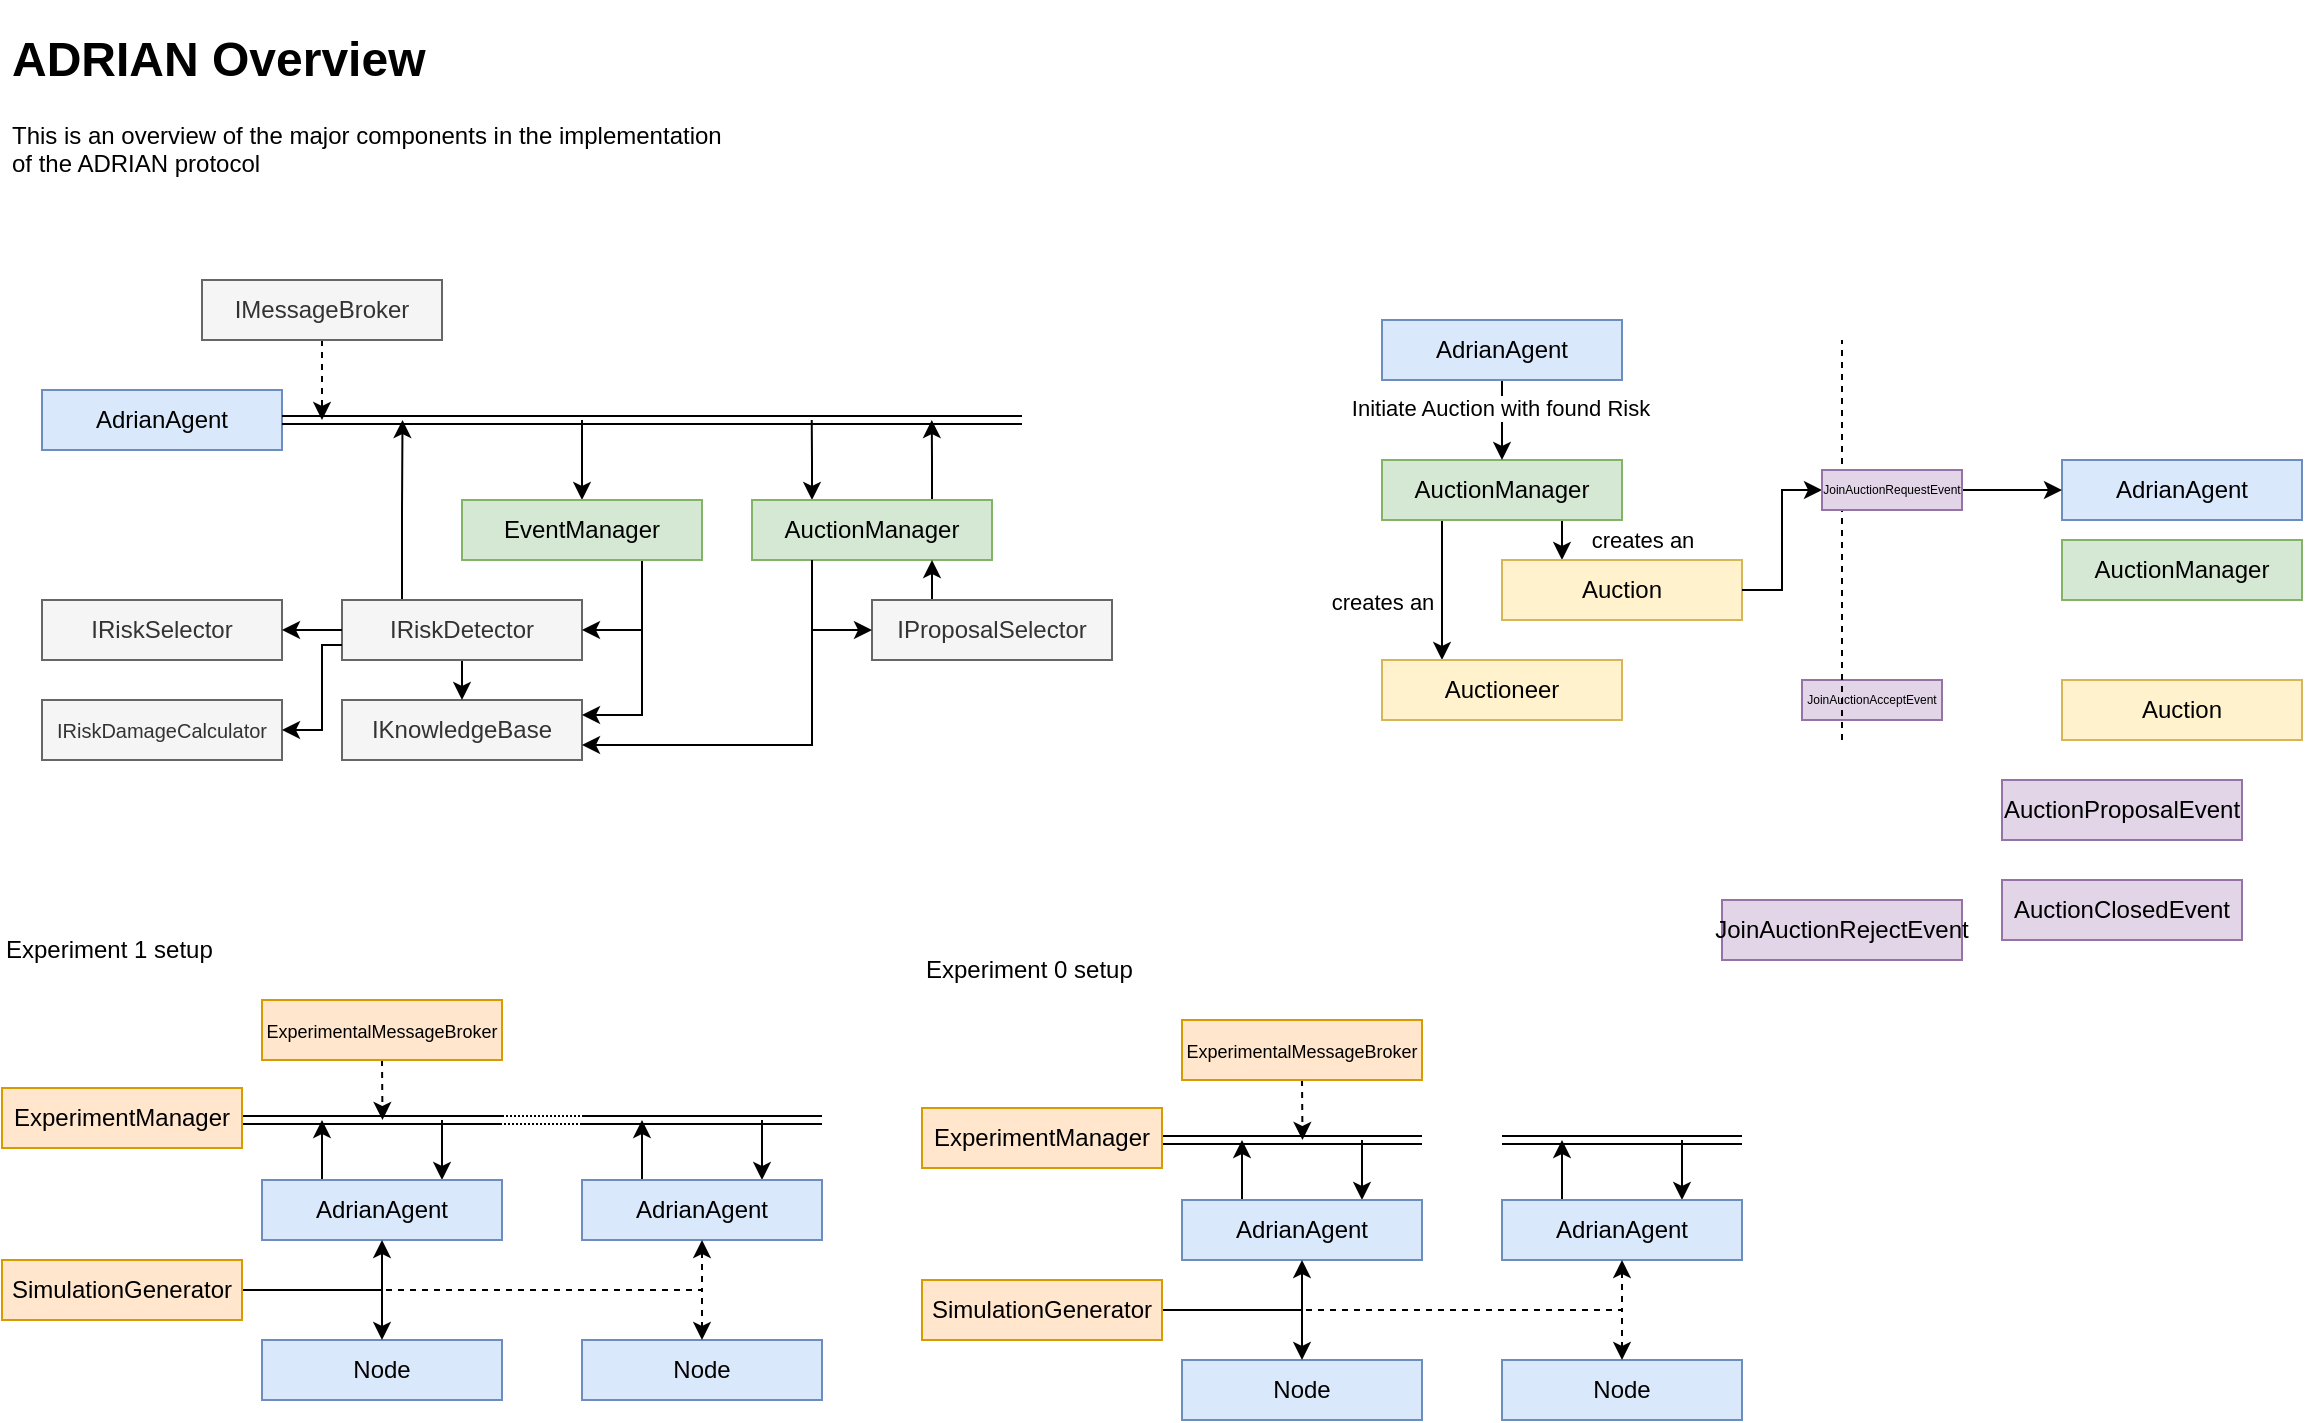 <mxfile>
    <diagram name="Page-1" id="Gol18CrdKQJvO39N68YI">
        <mxGraphModel dx="538" dy="465" grid="1" gridSize="10" guides="1" tooltips="1" connect="1" arrows="1" fold="1" page="1" pageScale="1" pageWidth="850" pageHeight="1100" math="0" shadow="0">
            <root>
                <mxCell id="0"/>
                <mxCell id="1" parent="0"/>
                <mxCell id="IMenc4EF1ARvQ40xkbrU-1" value="&lt;h1&gt;ADRIAN Overview&lt;/h1&gt;&lt;p&gt;This is an overview of the major components in the implementation of the ADRIAN protocol&amp;nbsp;&lt;/p&gt;" style="text;html=1;strokeColor=none;fillColor=none;spacing=5;spacingTop=-20;whiteSpace=wrap;overflow=hidden;rounded=0;" parent="1" vertex="1">
                    <mxGeometry x="40" y="40" width="370" height="120" as="geometry"/>
                </mxCell>
                <mxCell id="IMenc4EF1ARvQ40xkbrU-45" value="" style="group" parent="1" vertex="1" connectable="0">
                    <mxGeometry x="60" y="170" width="535" height="240" as="geometry"/>
                </mxCell>
                <mxCell id="IMenc4EF1ARvQ40xkbrU-3" value="AdrianAgent" style="rounded=0;whiteSpace=wrap;html=1;fillColor=#dae8fc;strokeColor=#6c8ebf;" parent="IMenc4EF1ARvQ40xkbrU-45" vertex="1">
                    <mxGeometry y="55" width="120" height="30" as="geometry"/>
                </mxCell>
                <mxCell id="IMenc4EF1ARvQ40xkbrU-20" style="edgeStyle=orthogonalEdgeStyle;rounded=0;orthogonalLoop=1;jettySize=auto;html=1;exitX=0.5;exitY=1;exitDx=0;exitDy=0;dashed=1;" parent="IMenc4EF1ARvQ40xkbrU-45" source="IMenc4EF1ARvQ40xkbrU-4" edge="1">
                    <mxGeometry relative="1" as="geometry">
                        <mxPoint x="140" y="70" as="targetPoint"/>
                    </mxGeometry>
                </mxCell>
                <mxCell id="IMenc4EF1ARvQ40xkbrU-4" value="IMessageBroker" style="rounded=0;whiteSpace=wrap;html=1;fillColor=#f5f5f5;strokeColor=#666666;fontColor=#333333;" parent="IMenc4EF1ARvQ40xkbrU-45" vertex="1">
                    <mxGeometry x="80" width="120" height="30" as="geometry"/>
                </mxCell>
                <mxCell id="IMenc4EF1ARvQ40xkbrU-76" style="edgeStyle=orthogonalEdgeStyle;rounded=0;orthogonalLoop=1;jettySize=auto;html=1;exitX=0.25;exitY=0;exitDx=0;exitDy=0;startArrow=classic;startFill=1;endArrow=none;endFill=0;" parent="IMenc4EF1ARvQ40xkbrU-45" source="IMenc4EF1ARvQ40xkbrU-7" edge="1">
                    <mxGeometry relative="1" as="geometry">
                        <mxPoint x="384.872" y="70" as="targetPoint"/>
                    </mxGeometry>
                </mxCell>
                <mxCell id="IMenc4EF1ARvQ40xkbrU-77" style="edgeStyle=orthogonalEdgeStyle;rounded=0;orthogonalLoop=1;jettySize=auto;html=1;exitX=0.75;exitY=0;exitDx=0;exitDy=0;" parent="IMenc4EF1ARvQ40xkbrU-45" source="IMenc4EF1ARvQ40xkbrU-7" edge="1">
                    <mxGeometry relative="1" as="geometry">
                        <mxPoint x="444.872" y="70" as="targetPoint"/>
                    </mxGeometry>
                </mxCell>
                <mxCell id="IMenc4EF1ARvQ40xkbrU-7" value="AuctionManager" style="rounded=0;whiteSpace=wrap;html=1;fillColor=#d5e8d4;strokeColor=#82b366;" parent="IMenc4EF1ARvQ40xkbrU-45" vertex="1">
                    <mxGeometry x="355" y="110" width="120" height="30" as="geometry"/>
                </mxCell>
                <mxCell id="IMenc4EF1ARvQ40xkbrU-8" value="IKnowledgeBase" style="rounded=0;whiteSpace=wrap;html=1;fillColor=#f5f5f5;strokeColor=#666666;fontColor=#333333;" parent="IMenc4EF1ARvQ40xkbrU-45" vertex="1">
                    <mxGeometry x="150" y="210" width="120" height="30" as="geometry"/>
                </mxCell>
                <mxCell id="IMenc4EF1ARvQ40xkbrU-33" style="edgeStyle=orthogonalEdgeStyle;rounded=0;orthogonalLoop=1;jettySize=auto;html=1;exitX=0.25;exitY=1;exitDx=0;exitDy=0;entryX=1;entryY=0.75;entryDx=0;entryDy=0;" parent="IMenc4EF1ARvQ40xkbrU-45" source="IMenc4EF1ARvQ40xkbrU-7" target="IMenc4EF1ARvQ40xkbrU-8" edge="1">
                    <mxGeometry relative="1" as="geometry"/>
                </mxCell>
                <mxCell id="IMenc4EF1ARvQ40xkbrU-36" style="edgeStyle=orthogonalEdgeStyle;rounded=0;orthogonalLoop=1;jettySize=auto;html=1;exitX=0.25;exitY=0;exitDx=0;exitDy=0;entryX=0.75;entryY=1;entryDx=0;entryDy=0;" parent="IMenc4EF1ARvQ40xkbrU-45" source="IMenc4EF1ARvQ40xkbrU-9" target="IMenc4EF1ARvQ40xkbrU-7" edge="1">
                    <mxGeometry relative="1" as="geometry"/>
                </mxCell>
                <mxCell id="IMenc4EF1ARvQ40xkbrU-9" value="IProposalSelector" style="rounded=0;whiteSpace=wrap;html=1;fillColor=#f5f5f5;strokeColor=#666666;fontColor=#333333;" parent="IMenc4EF1ARvQ40xkbrU-45" vertex="1">
                    <mxGeometry x="415" y="160" width="120" height="30" as="geometry"/>
                </mxCell>
                <mxCell id="IMenc4EF1ARvQ40xkbrU-35" style="edgeStyle=orthogonalEdgeStyle;rounded=0;orthogonalLoop=1;jettySize=auto;html=1;exitX=0.25;exitY=1;exitDx=0;exitDy=0;entryX=0;entryY=0.5;entryDx=0;entryDy=0;" parent="IMenc4EF1ARvQ40xkbrU-45" source="IMenc4EF1ARvQ40xkbrU-7" target="IMenc4EF1ARvQ40xkbrU-9" edge="1">
                    <mxGeometry relative="1" as="geometry"/>
                </mxCell>
                <mxCell id="IMenc4EF1ARvQ40xkbrU-31" style="edgeStyle=orthogonalEdgeStyle;rounded=0;orthogonalLoop=1;jettySize=auto;html=1;exitX=0.5;exitY=1;exitDx=0;exitDy=0;entryX=0.5;entryY=0;entryDx=0;entryDy=0;" parent="IMenc4EF1ARvQ40xkbrU-45" source="IMenc4EF1ARvQ40xkbrU-10" target="IMenc4EF1ARvQ40xkbrU-8" edge="1">
                    <mxGeometry relative="1" as="geometry"/>
                </mxCell>
                <mxCell id="IMenc4EF1ARvQ40xkbrU-75" style="edgeStyle=orthogonalEdgeStyle;rounded=0;orthogonalLoop=1;jettySize=auto;html=1;exitX=0.25;exitY=0;exitDx=0;exitDy=0;" parent="IMenc4EF1ARvQ40xkbrU-45" source="IMenc4EF1ARvQ40xkbrU-10" edge="1">
                    <mxGeometry relative="1" as="geometry">
                        <mxPoint x="180.256" y="70" as="targetPoint"/>
                    </mxGeometry>
                </mxCell>
                <mxCell id="IMenc4EF1ARvQ40xkbrU-10" value="IRiskDetector" style="rounded=0;whiteSpace=wrap;html=1;fillColor=#f5f5f5;strokeColor=#666666;fontColor=#333333;" parent="IMenc4EF1ARvQ40xkbrU-45" vertex="1">
                    <mxGeometry x="150" y="160" width="120" height="30" as="geometry"/>
                </mxCell>
                <mxCell id="IMenc4EF1ARvQ40xkbrU-26" style="edgeStyle=orthogonalEdgeStyle;rounded=0;orthogonalLoop=1;jettySize=auto;html=1;exitX=0.5;exitY=0;exitDx=0;exitDy=0;endArrow=none;endFill=0;startArrow=classic;startFill=1;" parent="IMenc4EF1ARvQ40xkbrU-45" source="IMenc4EF1ARvQ40xkbrU-18" edge="1">
                    <mxGeometry relative="1" as="geometry">
                        <mxPoint x="270" y="70" as="targetPoint"/>
                    </mxGeometry>
                </mxCell>
                <mxCell id="IMenc4EF1ARvQ40xkbrU-29" style="edgeStyle=orthogonalEdgeStyle;rounded=0;orthogonalLoop=1;jettySize=auto;html=1;exitX=0.75;exitY=1;exitDx=0;exitDy=0;entryX=1;entryY=0.5;entryDx=0;entryDy=0;" parent="IMenc4EF1ARvQ40xkbrU-45" source="IMenc4EF1ARvQ40xkbrU-18" target="IMenc4EF1ARvQ40xkbrU-10" edge="1">
                    <mxGeometry relative="1" as="geometry"/>
                </mxCell>
                <mxCell id="IMenc4EF1ARvQ40xkbrU-30" style="edgeStyle=orthogonalEdgeStyle;rounded=0;orthogonalLoop=1;jettySize=auto;html=1;exitX=0.75;exitY=1;exitDx=0;exitDy=0;entryX=1;entryY=0.25;entryDx=0;entryDy=0;" parent="IMenc4EF1ARvQ40xkbrU-45" source="IMenc4EF1ARvQ40xkbrU-18" target="IMenc4EF1ARvQ40xkbrU-8" edge="1">
                    <mxGeometry relative="1" as="geometry"/>
                </mxCell>
                <mxCell id="IMenc4EF1ARvQ40xkbrU-18" value="EventManager" style="rounded=0;whiteSpace=wrap;html=1;fillColor=#d5e8d4;strokeColor=#82b366;" parent="IMenc4EF1ARvQ40xkbrU-45" vertex="1">
                    <mxGeometry x="210" y="110" width="120" height="30" as="geometry"/>
                </mxCell>
                <mxCell id="IMenc4EF1ARvQ40xkbrU-25" value="" style="endArrow=none;html=1;rounded=0;shape=link;" parent="IMenc4EF1ARvQ40xkbrU-45" edge="1">
                    <mxGeometry width="50" height="50" relative="1" as="geometry">
                        <mxPoint x="120" y="70" as="sourcePoint"/>
                        <mxPoint x="490" y="70" as="targetPoint"/>
                    </mxGeometry>
                </mxCell>
                <mxCell id="IMenc4EF1ARvQ40xkbrU-37" value="IRiskSelector" style="rounded=0;whiteSpace=wrap;html=1;fillColor=#f5f5f5;strokeColor=#666666;fontColor=#333333;" parent="IMenc4EF1ARvQ40xkbrU-45" vertex="1">
                    <mxGeometry y="160" width="120" height="30" as="geometry"/>
                </mxCell>
                <mxCell id="IMenc4EF1ARvQ40xkbrU-44" style="edgeStyle=orthogonalEdgeStyle;rounded=0;orthogonalLoop=1;jettySize=auto;html=1;exitX=0;exitY=0.5;exitDx=0;exitDy=0;entryX=1;entryY=0.5;entryDx=0;entryDy=0;" parent="IMenc4EF1ARvQ40xkbrU-45" source="IMenc4EF1ARvQ40xkbrU-10" target="IMenc4EF1ARvQ40xkbrU-37" edge="1">
                    <mxGeometry relative="1" as="geometry"/>
                </mxCell>
                <mxCell id="IMenc4EF1ARvQ40xkbrU-41" value="&lt;font style=&quot;font-size: 10px;&quot;&gt;IRiskDamageCalculator&lt;/font&gt;" style="rounded=0;whiteSpace=wrap;html=1;fillColor=#f5f5f5;strokeColor=#666666;fontColor=#333333;" parent="IMenc4EF1ARvQ40xkbrU-45" vertex="1">
                    <mxGeometry y="210" width="120" height="30" as="geometry"/>
                </mxCell>
                <mxCell id="IMenc4EF1ARvQ40xkbrU-43" style="edgeStyle=orthogonalEdgeStyle;rounded=0;orthogonalLoop=1;jettySize=auto;html=1;exitX=0;exitY=0.75;exitDx=0;exitDy=0;entryX=1;entryY=0.5;entryDx=0;entryDy=0;" parent="IMenc4EF1ARvQ40xkbrU-45" source="IMenc4EF1ARvQ40xkbrU-10" target="IMenc4EF1ARvQ40xkbrU-41" edge="1">
                    <mxGeometry relative="1" as="geometry">
                        <Array as="points">
                            <mxPoint x="140" y="183"/>
                            <mxPoint x="140" y="225"/>
                        </Array>
                    </mxGeometry>
                </mxCell>
                <mxCell id="IMenc4EF1ARvQ40xkbrU-74" value="" style="group" parent="1" vertex="1" connectable="0">
                    <mxGeometry x="40" y="490" width="410" height="240" as="geometry"/>
                </mxCell>
                <mxCell id="IMenc4EF1ARvQ40xkbrU-51" style="edgeStyle=orthogonalEdgeStyle;rounded=0;orthogonalLoop=1;jettySize=auto;html=1;exitX=0.25;exitY=0;exitDx=0;exitDy=0;" parent="IMenc4EF1ARvQ40xkbrU-74" source="IMenc4EF1ARvQ40xkbrU-46" edge="1">
                    <mxGeometry relative="1" as="geometry">
                        <mxPoint x="160" y="100" as="targetPoint"/>
                    </mxGeometry>
                </mxCell>
                <mxCell id="IMenc4EF1ARvQ40xkbrU-52" style="edgeStyle=orthogonalEdgeStyle;rounded=0;orthogonalLoop=1;jettySize=auto;html=1;exitX=0.75;exitY=0;exitDx=0;exitDy=0;startArrow=classic;startFill=1;endArrow=none;endFill=0;" parent="IMenc4EF1ARvQ40xkbrU-74" source="IMenc4EF1ARvQ40xkbrU-46" edge="1">
                    <mxGeometry relative="1" as="geometry">
                        <mxPoint x="220" y="100" as="targetPoint"/>
                    </mxGeometry>
                </mxCell>
                <mxCell id="IMenc4EF1ARvQ40xkbrU-46" value="AdrianAgent" style="rounded=0;whiteSpace=wrap;html=1;fillColor=#dae8fc;strokeColor=#6c8ebf;" parent="IMenc4EF1ARvQ40xkbrU-74" vertex="1">
                    <mxGeometry x="130" y="130" width="120" height="30" as="geometry"/>
                </mxCell>
                <mxCell id="IMenc4EF1ARvQ40xkbrU-47" value="" style="endArrow=none;html=1;rounded=0;shape=link;" parent="IMenc4EF1ARvQ40xkbrU-74" edge="1">
                    <mxGeometry width="50" height="50" relative="1" as="geometry">
                        <mxPoint x="120" y="100" as="sourcePoint"/>
                        <mxPoint x="250" y="100" as="targetPoint"/>
                    </mxGeometry>
                </mxCell>
                <mxCell id="IMenc4EF1ARvQ40xkbrU-53" style="edgeStyle=orthogonalEdgeStyle;rounded=0;orthogonalLoop=1;jettySize=auto;html=1;exitX=0.25;exitY=0;exitDx=0;exitDy=0;" parent="IMenc4EF1ARvQ40xkbrU-74" source="IMenc4EF1ARvQ40xkbrU-48" edge="1">
                    <mxGeometry relative="1" as="geometry">
                        <mxPoint x="320" y="100" as="targetPoint"/>
                    </mxGeometry>
                </mxCell>
                <mxCell id="IMenc4EF1ARvQ40xkbrU-54" style="edgeStyle=orthogonalEdgeStyle;rounded=0;orthogonalLoop=1;jettySize=auto;html=1;exitX=0.75;exitY=0;exitDx=0;exitDy=0;startArrow=classic;startFill=1;endArrow=none;endFill=0;" parent="IMenc4EF1ARvQ40xkbrU-74" source="IMenc4EF1ARvQ40xkbrU-48" edge="1">
                    <mxGeometry relative="1" as="geometry">
                        <mxPoint x="380" y="100" as="targetPoint"/>
                    </mxGeometry>
                </mxCell>
                <mxCell id="IMenc4EF1ARvQ40xkbrU-48" value="AdrianAgent" style="rounded=0;whiteSpace=wrap;html=1;fillColor=#dae8fc;strokeColor=#6c8ebf;" parent="IMenc4EF1ARvQ40xkbrU-74" vertex="1">
                    <mxGeometry x="290" y="130" width="120" height="30" as="geometry"/>
                </mxCell>
                <mxCell id="IMenc4EF1ARvQ40xkbrU-57" value="Experiment 1 setup" style="text;html=1;strokeColor=none;fillColor=none;align=left;verticalAlign=middle;whiteSpace=wrap;rounded=0;" parent="IMenc4EF1ARvQ40xkbrU-74" vertex="1">
                    <mxGeometry width="150" height="30" as="geometry"/>
                </mxCell>
                <mxCell id="IMenc4EF1ARvQ40xkbrU-59" style="edgeStyle=orthogonalEdgeStyle;rounded=0;orthogonalLoop=1;jettySize=auto;html=1;exitX=0.5;exitY=1;exitDx=0;exitDy=0;dashed=1;" parent="IMenc4EF1ARvQ40xkbrU-74" source="IMenc4EF1ARvQ40xkbrU-58" edge="1">
                    <mxGeometry relative="1" as="geometry">
                        <mxPoint x="190.256" y="100" as="targetPoint"/>
                    </mxGeometry>
                </mxCell>
                <mxCell id="IMenc4EF1ARvQ40xkbrU-58" value="&lt;font style=&quot;font-size: 9px;&quot;&gt;ExperimentalMessageBroker&lt;/font&gt;" style="rounded=0;whiteSpace=wrap;html=1;fillColor=#ffe6cc;strokeColor=#d79b00;" parent="IMenc4EF1ARvQ40xkbrU-74" vertex="1">
                    <mxGeometry x="130" y="40" width="120" height="30" as="geometry"/>
                </mxCell>
                <mxCell id="IMenc4EF1ARvQ40xkbrU-60" value="Node" style="rounded=0;whiteSpace=wrap;html=1;fillColor=#dae8fc;strokeColor=#6c8ebf;" parent="IMenc4EF1ARvQ40xkbrU-74" vertex="1">
                    <mxGeometry x="130" y="210" width="120" height="30" as="geometry"/>
                </mxCell>
                <mxCell id="IMenc4EF1ARvQ40xkbrU-61" value="Node" style="rounded=0;whiteSpace=wrap;html=1;fillColor=#dae8fc;strokeColor=#6c8ebf;" parent="IMenc4EF1ARvQ40xkbrU-74" vertex="1">
                    <mxGeometry x="290" y="210" width="120" height="30" as="geometry"/>
                </mxCell>
                <mxCell id="IMenc4EF1ARvQ40xkbrU-65" value="ExperimentManager" style="rounded=0;whiteSpace=wrap;html=1;fillColor=#ffe6cc;strokeColor=#d79b00;" parent="IMenc4EF1ARvQ40xkbrU-74" vertex="1">
                    <mxGeometry y="84" width="120" height="30" as="geometry"/>
                </mxCell>
                <mxCell id="IMenc4EF1ARvQ40xkbrU-67" style="edgeStyle=orthogonalEdgeStyle;rounded=0;orthogonalLoop=1;jettySize=auto;html=1;exitX=1;exitY=0.5;exitDx=0;exitDy=0;entryX=0.5;entryY=1;entryDx=0;entryDy=0;dashed=1;" parent="IMenc4EF1ARvQ40xkbrU-74" source="IMenc4EF1ARvQ40xkbrU-66" target="IMenc4EF1ARvQ40xkbrU-48" edge="1">
                    <mxGeometry relative="1" as="geometry">
                        <mxPoint x="490" y="174.923" as="targetPoint"/>
                    </mxGeometry>
                </mxCell>
                <mxCell id="IMenc4EF1ARvQ40xkbrU-68" style="edgeStyle=orthogonalEdgeStyle;rounded=0;orthogonalLoop=1;jettySize=auto;html=1;exitX=1;exitY=0.5;exitDx=0;exitDy=0;entryX=0.5;entryY=0;entryDx=0;entryDy=0;" parent="IMenc4EF1ARvQ40xkbrU-74" source="IMenc4EF1ARvQ40xkbrU-66" target="IMenc4EF1ARvQ40xkbrU-60" edge="1">
                    <mxGeometry relative="1" as="geometry"/>
                </mxCell>
                <mxCell id="IMenc4EF1ARvQ40xkbrU-69" style="edgeStyle=orthogonalEdgeStyle;rounded=0;orthogonalLoop=1;jettySize=auto;html=1;exitX=1;exitY=0.5;exitDx=0;exitDy=0;entryX=0.5;entryY=1;entryDx=0;entryDy=0;" parent="IMenc4EF1ARvQ40xkbrU-74" source="IMenc4EF1ARvQ40xkbrU-66" target="IMenc4EF1ARvQ40xkbrU-46" edge="1">
                    <mxGeometry relative="1" as="geometry"/>
                </mxCell>
                <mxCell id="IMenc4EF1ARvQ40xkbrU-70" style="edgeStyle=orthogonalEdgeStyle;rounded=0;orthogonalLoop=1;jettySize=auto;html=1;exitX=1;exitY=0.5;exitDx=0;exitDy=0;entryX=0.5;entryY=0;entryDx=0;entryDy=0;dashed=1;" parent="IMenc4EF1ARvQ40xkbrU-74" source="IMenc4EF1ARvQ40xkbrU-66" target="IMenc4EF1ARvQ40xkbrU-61" edge="1">
                    <mxGeometry relative="1" as="geometry">
                        <mxPoint x="480" y="200" as="targetPoint"/>
                    </mxGeometry>
                </mxCell>
                <mxCell id="IMenc4EF1ARvQ40xkbrU-66" value="SimulationGenerator" style="rounded=0;whiteSpace=wrap;html=1;fillColor=#ffe6cc;strokeColor=#d79b00;" parent="IMenc4EF1ARvQ40xkbrU-74" vertex="1">
                    <mxGeometry y="170" width="120" height="30" as="geometry"/>
                </mxCell>
                <mxCell id="IMenc4EF1ARvQ40xkbrU-71" value="" style="endArrow=none;html=1;rounded=0;shape=link;" parent="IMenc4EF1ARvQ40xkbrU-74" edge="1">
                    <mxGeometry width="50" height="50" relative="1" as="geometry">
                        <mxPoint x="290" y="100" as="sourcePoint"/>
                        <mxPoint x="410" y="100" as="targetPoint"/>
                    </mxGeometry>
                </mxCell>
                <mxCell id="IMenc4EF1ARvQ40xkbrU-72" value="" style="endArrow=none;html=1;rounded=0;shape=link;dashed=1;dashPattern=1 1;strokeColor=default;" parent="IMenc4EF1ARvQ40xkbrU-74" edge="1">
                    <mxGeometry width="50" height="50" relative="1" as="geometry">
                        <mxPoint x="250" y="100" as="sourcePoint"/>
                        <mxPoint x="290" y="100" as="targetPoint"/>
                    </mxGeometry>
                </mxCell>
                <mxCell id="IMenc4EF1ARvQ40xkbrU-99" value="creates an" style="edgeStyle=orthogonalEdgeStyle;rounded=0;orthogonalLoop=1;jettySize=auto;html=1;exitX=0.75;exitY=1;exitDx=0;exitDy=0;entryX=0.25;entryY=0;entryDx=0;entryDy=0;" parent="1" source="IMenc4EF1ARvQ40xkbrU-78" target="IMenc4EF1ARvQ40xkbrU-98" edge="1">
                    <mxGeometry y="40" relative="1" as="geometry">
                        <mxPoint as="offset"/>
                    </mxGeometry>
                </mxCell>
                <mxCell id="IMenc4EF1ARvQ40xkbrU-100" style="edgeStyle=orthogonalEdgeStyle;rounded=0;orthogonalLoop=1;jettySize=auto;html=1;exitX=0.25;exitY=1;exitDx=0;exitDy=0;entryX=0.25;entryY=0;entryDx=0;entryDy=0;" parent="1" source="IMenc4EF1ARvQ40xkbrU-78" target="IMenc4EF1ARvQ40xkbrU-79" edge="1">
                    <mxGeometry relative="1" as="geometry"/>
                </mxCell>
                <mxCell id="IMenc4EF1ARvQ40xkbrU-102" value="creates an" style="edgeLabel;html=1;align=center;verticalAlign=middle;resizable=0;points=[];" parent="IMenc4EF1ARvQ40xkbrU-100" vertex="1" connectable="0">
                    <mxGeometry x="0.013" y="-2" relative="1" as="geometry">
                        <mxPoint x="-28" y="5" as="offset"/>
                    </mxGeometry>
                </mxCell>
                <mxCell id="IMenc4EF1ARvQ40xkbrU-78" value="AuctionManager" style="rounded=0;whiteSpace=wrap;html=1;fillColor=#d5e8d4;strokeColor=#82b366;" parent="1" vertex="1">
                    <mxGeometry x="730" y="260" width="120" height="30" as="geometry"/>
                </mxCell>
                <mxCell id="IMenc4EF1ARvQ40xkbrU-79" value="Auctioneer" style="rounded=0;whiteSpace=wrap;html=1;fillColor=#fff2cc;strokeColor=#d6b656;" parent="1" vertex="1">
                    <mxGeometry x="730" y="360" width="120" height="30" as="geometry"/>
                </mxCell>
                <mxCell id="IMenc4EF1ARvQ40xkbrU-80" value="Auction" style="rounded=0;whiteSpace=wrap;html=1;fillColor=#fff2cc;strokeColor=#d6b656;" parent="1" vertex="1">
                    <mxGeometry x="1070" y="370" width="120" height="30" as="geometry"/>
                </mxCell>
                <mxCell id="IMenc4EF1ARvQ40xkbrU-84" value="JoinAuctionAcceptEvent" style="rounded=0;whiteSpace=wrap;html=1;fillColor=#e1d5e7;strokeColor=#9673a6;fontSize=6;" parent="1" vertex="1">
                    <mxGeometry x="940" y="370" width="70" height="20" as="geometry"/>
                </mxCell>
                <mxCell id="IMenc4EF1ARvQ40xkbrU-85" value="JoinAuctionRejectEvent" style="rounded=0;whiteSpace=wrap;html=1;fillColor=#e1d5e7;strokeColor=#9673a6;" parent="1" vertex="1">
                    <mxGeometry x="900" y="480" width="120" height="30" as="geometry"/>
                </mxCell>
                <mxCell id="IMenc4EF1ARvQ40xkbrU-86" value="AuctionClosedEvent" style="rounded=0;whiteSpace=wrap;html=1;fillColor=#e1d5e7;strokeColor=#9673a6;" parent="1" vertex="1">
                    <mxGeometry x="1040" y="470" width="120" height="30" as="geometry"/>
                </mxCell>
                <mxCell id="IMenc4EF1ARvQ40xkbrU-87" value="AuctionProposalEvent" style="rounded=0;whiteSpace=wrap;html=1;fillColor=#e1d5e7;strokeColor=#9673a6;" parent="1" vertex="1">
                    <mxGeometry x="1040" y="420" width="120" height="30" as="geometry"/>
                </mxCell>
                <mxCell id="IMenc4EF1ARvQ40xkbrU-92" style="edgeStyle=orthogonalEdgeStyle;rounded=0;orthogonalLoop=1;jettySize=auto;html=1;exitX=0.5;exitY=1;exitDx=0;exitDy=0;entryX=0.5;entryY=0;entryDx=0;entryDy=0;" parent="1" source="IMenc4EF1ARvQ40xkbrU-88" target="IMenc4EF1ARvQ40xkbrU-78" edge="1">
                    <mxGeometry relative="1" as="geometry"/>
                </mxCell>
                <mxCell id="IMenc4EF1ARvQ40xkbrU-93" value="Initiate Auction with found Risk" style="edgeLabel;html=1;align=center;verticalAlign=middle;resizable=0;points=[];" parent="IMenc4EF1ARvQ40xkbrU-92" vertex="1" connectable="0">
                    <mxGeometry x="-0.313" y="-1" relative="1" as="geometry">
                        <mxPoint as="offset"/>
                    </mxGeometry>
                </mxCell>
                <mxCell id="IMenc4EF1ARvQ40xkbrU-88" value="AdrianAgent" style="rounded=0;whiteSpace=wrap;html=1;fillColor=#dae8fc;strokeColor=#6c8ebf;" parent="1" vertex="1">
                    <mxGeometry x="730" y="190" width="120" height="30" as="geometry"/>
                </mxCell>
                <mxCell id="IMenc4EF1ARvQ40xkbrU-89" value="AuctionManager" style="rounded=0;whiteSpace=wrap;html=1;fillColor=#d5e8d4;strokeColor=#82b366;" parent="1" vertex="1">
                    <mxGeometry x="1070" y="300" width="120" height="30" as="geometry"/>
                </mxCell>
                <mxCell id="IMenc4EF1ARvQ40xkbrU-90" value="AdrianAgent" style="rounded=0;whiteSpace=wrap;html=1;fillColor=#dae8fc;strokeColor=#6c8ebf;" parent="1" vertex="1">
                    <mxGeometry x="1070" y="260" width="120" height="30" as="geometry"/>
                </mxCell>
                <mxCell id="IMenc4EF1ARvQ40xkbrU-91" value="" style="endArrow=none;dashed=1;html=1;rounded=0;" parent="1" edge="1">
                    <mxGeometry width="50" height="50" relative="1" as="geometry">
                        <mxPoint x="960" y="400" as="sourcePoint"/>
                        <mxPoint x="960" y="200" as="targetPoint"/>
                    </mxGeometry>
                </mxCell>
                <mxCell id="IMenc4EF1ARvQ40xkbrU-103" style="edgeStyle=orthogonalEdgeStyle;rounded=0;orthogonalLoop=1;jettySize=auto;html=1;exitX=1;exitY=0.5;exitDx=0;exitDy=0;entryX=0;entryY=0.5;entryDx=0;entryDy=0;" parent="1" source="IMenc4EF1ARvQ40xkbrU-83" target="IMenc4EF1ARvQ40xkbrU-90" edge="1">
                    <mxGeometry relative="1" as="geometry"/>
                </mxCell>
                <mxCell id="IMenc4EF1ARvQ40xkbrU-98" value="Auction" style="rounded=0;whiteSpace=wrap;html=1;fillColor=#fff2cc;strokeColor=#d6b656;" parent="1" vertex="1">
                    <mxGeometry x="790" y="310" width="120" height="30" as="geometry"/>
                </mxCell>
                <mxCell id="IMenc4EF1ARvQ40xkbrU-104" value="" style="edgeStyle=orthogonalEdgeStyle;rounded=0;orthogonalLoop=1;jettySize=auto;html=1;exitX=1;exitY=0.5;exitDx=0;exitDy=0;entryX=0;entryY=0.5;entryDx=0;entryDy=0;" parent="1" source="IMenc4EF1ARvQ40xkbrU-98" target="IMenc4EF1ARvQ40xkbrU-83" edge="1">
                    <mxGeometry relative="1" as="geometry">
                        <mxPoint x="940" y="325" as="sourcePoint"/>
                        <mxPoint x="1070" y="275" as="targetPoint"/>
                    </mxGeometry>
                </mxCell>
                <mxCell id="IMenc4EF1ARvQ40xkbrU-83" value="JoinAuctionRequestEvent" style="rounded=0;whiteSpace=wrap;html=1;fillColor=#e1d5e7;strokeColor=#9673a6;fontSize=6;" parent="1" vertex="1">
                    <mxGeometry x="950" y="265" width="70" height="20" as="geometry"/>
                </mxCell>
                <mxCell id="2" value="" style="group" vertex="1" connectable="0" parent="1">
                    <mxGeometry x="500" y="500" width="410" height="240" as="geometry"/>
                </mxCell>
                <mxCell id="3" style="edgeStyle=orthogonalEdgeStyle;rounded=0;orthogonalLoop=1;jettySize=auto;html=1;exitX=0.25;exitY=0;exitDx=0;exitDy=0;" edge="1" parent="2" source="5">
                    <mxGeometry relative="1" as="geometry">
                        <mxPoint x="160" y="100" as="targetPoint"/>
                    </mxGeometry>
                </mxCell>
                <mxCell id="4" style="edgeStyle=orthogonalEdgeStyle;rounded=0;orthogonalLoop=1;jettySize=auto;html=1;exitX=0.75;exitY=0;exitDx=0;exitDy=0;startArrow=classic;startFill=1;endArrow=none;endFill=0;" edge="1" parent="2" source="5">
                    <mxGeometry relative="1" as="geometry">
                        <mxPoint x="220" y="100" as="targetPoint"/>
                    </mxGeometry>
                </mxCell>
                <mxCell id="5" value="AdrianAgent" style="rounded=0;whiteSpace=wrap;html=1;fillColor=#dae8fc;strokeColor=#6c8ebf;" vertex="1" parent="2">
                    <mxGeometry x="130" y="130" width="120" height="30" as="geometry"/>
                </mxCell>
                <mxCell id="6" value="" style="endArrow=none;html=1;rounded=0;shape=link;" edge="1" parent="2">
                    <mxGeometry width="50" height="50" relative="1" as="geometry">
                        <mxPoint x="120" y="100" as="sourcePoint"/>
                        <mxPoint x="250" y="100" as="targetPoint"/>
                    </mxGeometry>
                </mxCell>
                <mxCell id="7" style="edgeStyle=orthogonalEdgeStyle;rounded=0;orthogonalLoop=1;jettySize=auto;html=1;exitX=0.25;exitY=0;exitDx=0;exitDy=0;" edge="1" parent="2" source="9">
                    <mxGeometry relative="1" as="geometry">
                        <mxPoint x="320" y="100" as="targetPoint"/>
                    </mxGeometry>
                </mxCell>
                <mxCell id="8" style="edgeStyle=orthogonalEdgeStyle;rounded=0;orthogonalLoop=1;jettySize=auto;html=1;exitX=0.75;exitY=0;exitDx=0;exitDy=0;startArrow=classic;startFill=1;endArrow=none;endFill=0;" edge="1" parent="2" source="9">
                    <mxGeometry relative="1" as="geometry">
                        <mxPoint x="380" y="100" as="targetPoint"/>
                    </mxGeometry>
                </mxCell>
                <mxCell id="9" value="AdrianAgent" style="rounded=0;whiteSpace=wrap;html=1;fillColor=#dae8fc;strokeColor=#6c8ebf;" vertex="1" parent="2">
                    <mxGeometry x="290" y="130" width="120" height="30" as="geometry"/>
                </mxCell>
                <mxCell id="10" value="Experiment 0 setup" style="text;html=1;strokeColor=none;fillColor=none;align=left;verticalAlign=middle;whiteSpace=wrap;rounded=0;" vertex="1" parent="2">
                    <mxGeometry width="150" height="30" as="geometry"/>
                </mxCell>
                <mxCell id="11" style="edgeStyle=orthogonalEdgeStyle;rounded=0;orthogonalLoop=1;jettySize=auto;html=1;exitX=0.5;exitY=1;exitDx=0;exitDy=0;dashed=1;" edge="1" parent="2" source="12">
                    <mxGeometry relative="1" as="geometry">
                        <mxPoint x="190.256" y="100" as="targetPoint"/>
                    </mxGeometry>
                </mxCell>
                <mxCell id="12" value="&lt;font style=&quot;font-size: 9px;&quot;&gt;ExperimentalMessageBroker&lt;/font&gt;" style="rounded=0;whiteSpace=wrap;html=1;fillColor=#ffe6cc;strokeColor=#d79b00;" vertex="1" parent="2">
                    <mxGeometry x="130" y="40" width="120" height="30" as="geometry"/>
                </mxCell>
                <mxCell id="13" value="Node" style="rounded=0;whiteSpace=wrap;html=1;fillColor=#dae8fc;strokeColor=#6c8ebf;" vertex="1" parent="2">
                    <mxGeometry x="130" y="210" width="120" height="30" as="geometry"/>
                </mxCell>
                <mxCell id="14" value="Node" style="rounded=0;whiteSpace=wrap;html=1;fillColor=#dae8fc;strokeColor=#6c8ebf;" vertex="1" parent="2">
                    <mxGeometry x="290" y="210" width="120" height="30" as="geometry"/>
                </mxCell>
                <mxCell id="15" value="ExperimentManager" style="rounded=0;whiteSpace=wrap;html=1;fillColor=#ffe6cc;strokeColor=#d79b00;" vertex="1" parent="2">
                    <mxGeometry y="84" width="120" height="30" as="geometry"/>
                </mxCell>
                <mxCell id="16" style="edgeStyle=orthogonalEdgeStyle;rounded=0;orthogonalLoop=1;jettySize=auto;html=1;exitX=1;exitY=0.5;exitDx=0;exitDy=0;entryX=0.5;entryY=1;entryDx=0;entryDy=0;dashed=1;" edge="1" parent="2" source="20" target="9">
                    <mxGeometry relative="1" as="geometry">
                        <mxPoint x="490" y="174.923" as="targetPoint"/>
                    </mxGeometry>
                </mxCell>
                <mxCell id="17" style="edgeStyle=orthogonalEdgeStyle;rounded=0;orthogonalLoop=1;jettySize=auto;html=1;exitX=1;exitY=0.5;exitDx=0;exitDy=0;entryX=0.5;entryY=0;entryDx=0;entryDy=0;" edge="1" parent="2" source="20" target="13">
                    <mxGeometry relative="1" as="geometry"/>
                </mxCell>
                <mxCell id="18" style="edgeStyle=orthogonalEdgeStyle;rounded=0;orthogonalLoop=1;jettySize=auto;html=1;exitX=1;exitY=0.5;exitDx=0;exitDy=0;entryX=0.5;entryY=1;entryDx=0;entryDy=0;" edge="1" parent="2" source="20" target="5">
                    <mxGeometry relative="1" as="geometry"/>
                </mxCell>
                <mxCell id="19" style="edgeStyle=orthogonalEdgeStyle;rounded=0;orthogonalLoop=1;jettySize=auto;html=1;exitX=1;exitY=0.5;exitDx=0;exitDy=0;entryX=0.5;entryY=0;entryDx=0;entryDy=0;dashed=1;" edge="1" parent="2" source="20" target="14">
                    <mxGeometry relative="1" as="geometry">
                        <mxPoint x="480" y="200" as="targetPoint"/>
                    </mxGeometry>
                </mxCell>
                <mxCell id="20" value="SimulationGenerator" style="rounded=0;whiteSpace=wrap;html=1;fillColor=#ffe6cc;strokeColor=#d79b00;" vertex="1" parent="2">
                    <mxGeometry y="170" width="120" height="30" as="geometry"/>
                </mxCell>
                <mxCell id="21" value="" style="endArrow=none;html=1;rounded=0;shape=link;" edge="1" parent="2">
                    <mxGeometry width="50" height="50" relative="1" as="geometry">
                        <mxPoint x="290" y="100" as="sourcePoint"/>
                        <mxPoint x="410" y="100" as="targetPoint"/>
                    </mxGeometry>
                </mxCell>
            </root>
        </mxGraphModel>
    </diagram>
</mxfile>
